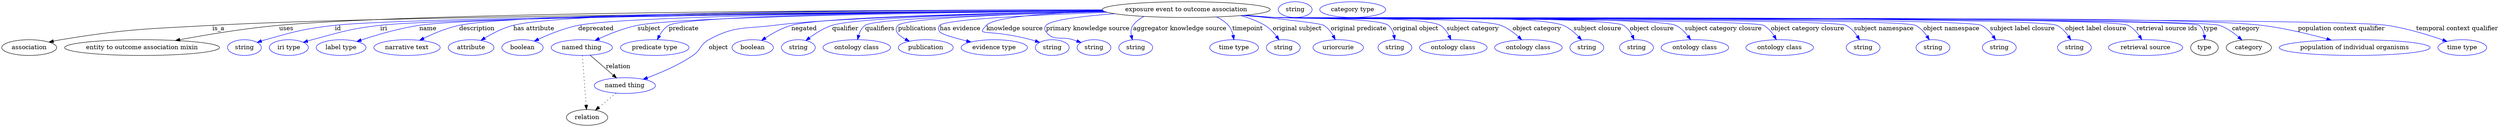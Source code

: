digraph {
	graph [bb="0,0,5679.4,283"];
	node [label="\N"];
	"exposure event to outcome association"	[height=0.5,
		label="exposure event to outcome association",
		pos="2692.4,265",
		width=5.3079];
	association	[height=0.5,
		pos="62.394,178",
		width=1.7332];
	"exposure event to outcome association" -> association	[label=is_a,
		lp="492.39,221.5",
		pos="e,107.14,190.56 2502.2,262.95 2040.5,260.07 869.42,250.81 478.39,229 325.04,220.45 285.93,221.04 134.39,196 128.71,195.06 122.81,\
193.93 116.94,192.7"];
	"entity to outcome association mixin"	[height=0.5,
		pos="319.39,178",
		width=4.8926];
	"exposure event to outcome association" -> "entity to outcome association mixin"	[label=uses,
		lp="646.89,221.5",
		pos="e,395.06,194.26 2501.1,264.24 2061.5,264.21 989.83,260.78 630.39,229 553.77,222.22 467.45,207.8 405.23,196.18"];
	id	[color=blue,
		height=0.5,
		label=string,
		pos="551.39,178",
		width=1.0652];
	"exposure event to outcome association" -> id	[color=blue,
		label=id,
		lp="764.39,221.5",
		pos="e,580.38,189.97 2502.6,262.59 2049.1,258.95 927.21,248.1 757.39,229 686.11,220.98 668.47,215.35 599.39,196 596.29,195.13 593.09,\
194.16 589.89,193.14",
		style=solid];
	iri	[color=blue,
		height=0.5,
		label="iri type",
		pos="652.39,178",
		width=1.2277];
	"exposure event to outcome association" -> iri	[color=blue,
		label=iri,
		lp="868.39,221.5",
		pos="e,685.32,190.13 2503.1,262.43 2067.7,258.52 1019.9,247.34 860.39,229 790.42,220.96 773.46,214.11 705.39,196 702.02,195.1 698.55,\
194.12 695.07,193.1",
		style=solid];
	name	[color=blue,
		height=0.5,
		label="label type",
		pos="771.39,178",
		width=1.5707];
	"exposure event to outcome association" -> name	[color=blue,
		label=name,
		lp="969.39,221.5",
		pos="e,807.29,191.99 2502.5,262.91 2082.4,260.09 1099.4,251.2 949.39,229 903.39,222.19 852.45,207.07 816.89,195.23",
		style=solid];
	description	[color=blue,
		height=0.5,
		label="narrative text",
		pos="921.39,178",
		width=2.0943];
	"exposure event to outcome association" -> description	[color=blue,
		label=description,
		lp="1079.9,221.5",
		pos="e,949.96,194.75 2501.5,264.01 2097,263.45 1178.8,258.85 1039.4,229 1011.4,223.01 981.76,210.41 959.18,199.37",
		style=solid];
	"has attribute"	[color=blue,
		height=0.5,
		label=attribute,
		pos="1066.4,178",
		width=1.4443];
	"exposure event to outcome association" -> "has attribute"	[color=blue,
		label="has attribute",
		lp="1209.4,221.5",
		pos="e,1088.9,194.49 2501.2,264.47 2119.4,264.71 1288.6,261.42 1162.4,229 1139.5,223.11 1115.8,210.9 1097.8,200.02",
		style=solid];
	deprecated	[color=blue,
		height=0.5,
		label=boolean,
		pos="1183.4,178",
		width=1.2999];
	"exposure event to outcome association" -> deprecated	[color=blue,
		label=deprecated,
		lp="1349.9,221.5",
		pos="e,1210.1,192.8 2502.3,262.89 2150.4,260.3 1422.9,252.18 1309.4,229 1277.8,222.55 1244,208.71 1219.4,197.23",
		style=solid];
	subject	[color=blue,
		height=0.5,
		label="named thing",
		pos="1317.4,178",
		width=1.9318];
	"exposure event to outcome association" -> subject	[color=blue,
		label=subject,
		lp="1470.4,221.5",
		pos="e,1347.5,194.32 2503.2,262.3 2179.7,258.85 1544.9,249.54 1444.4,229 1414,222.78 1381.4,209.82 1356.9,198.65",
		style=solid];
	predicate	[color=blue,
		height=0.5,
		label="predicate type",
		pos="1483.4,178",
		width=2.1665];
	"exposure event to outcome association" -> predicate	[color=blue,
		label=predicate,
		lp="1549.4,221.5",
		pos="e,1489.4,196.11 2502.3,262.96 2180.2,260.56 1557.5,252.84 1515.4,229 1506,223.66 1498.9,214.29 1493.8,205.1",
		style=solid];
	object	[color=blue,
		height=0.5,
		label="named thing",
		pos="1415.4,91",
		width=1.9318];
	"exposure event to outcome association" -> object	[color=blue,
		label=object,
		lp="1628.4,178",
		pos="e,1457,105.47 2505.9,261.06 2274.8,256.72 1894.4,247.07 1754.4,229 1687.6,220.37 1665.5,228.45 1606.4,196 1586.6,185.1 1589.1,172.77 \
1570.4,160 1538.3,138.07 1498,120.64 1466.5,108.92",
		style=solid];
	negated	[color=blue,
		height=0.5,
		label=boolean,
		pos="1706.4,178",
		width=1.2999];
	"exposure event to outcome association" -> negated	[color=blue,
		label=negated,
		lp="1822.4,221.5",
		pos="e,1726.6,194.38 2504.8,261.48 2261.3,257.46 1859.6,248.05 1793.4,229 1772.5,222.98 1751.3,210.94 1735,200.18",
		style=solid];
	qualifier	[color=blue,
		height=0.5,
		label=string,
		pos="1809.4,178",
		width=1.0652];
	"exposure event to outcome association" -> qualifier	[color=blue,
		label=qualifier,
		lp="1916.4,221.5",
		pos="e,1826.6,194.11 2505.6,261.06 2285.9,256.79 1943.6,247.3 1886.4,229 1867.7,223.01 1849.1,211.17 1834.9,200.53",
		style=solid];
	qualifiers	[color=blue,
		height=0.5,
		label="ontology class",
		pos="1942.4,178",
		width=2.1304];
	"exposure event to outcome association" -> qualifiers	[color=blue,
		label=qualifiers,
		lp="1994.9,221.5",
		pos="e,1944.2,196.28 2508.2,260.18 2298.9,255.1 1983.3,244.87 1961.4,229 1953.9,223.59 1949.4,214.87 1946.7,206.21",
		style=solid];
	publications	[color=blue,
		height=0.5,
		label=publication,
		pos="2099.4,178",
		width=1.7332];
	"exposure event to outcome association" -> publications	[color=blue,
		label=publications,
		lp="2080.4,221.5",
		pos="e,2062.2,192.57 2507.5,260.32 2319.2,255.63 2052.5,246.03 2036.4,229 2025.4,217.37 2036.9,206.12 2053,197.25",
		style=solid];
	"has evidence"	[color=blue,
		height=0.5,
		label="evidence type",
		pos="2255.4,178",
		width=2.0943];
	"exposure event to outcome association" -> "has evidence"	[color=blue,
		label="has evidence",
		lp="2177.9,221.5",
		pos="e,2202.2,190.86 2513.4,258.67 2354.2,253.04 2144.6,243.01 2131.4,229 2126.8,224.14 2127.4,219.32 2131.4,214 2135.5,208.58 2163.7,\
200.4 2192.2,193.32",
		style=solid];
	"knowledge source"	[color=blue,
		height=0.5,
		label=string,
		pos="2387.4,178",
		width=1.0652];
	"exposure event to outcome association" -> "knowledge source"	[color=blue,
		label="knowledge source",
		lp="2301.9,221.5",
		pos="e,2358.7,190.03 2504.9,261.38 2387.9,257.74 2256.1,249.15 2237.4,229 2212.1,201.74 2236.3,223.14 2339.4,196 2342.6,195.17 2345.8,\
194.22 2349.1,193.21",
		style=solid];
	"primary knowledge source"	[color=blue,
		height=0.5,
		label=string,
		pos="2482.4,178",
		width=1.0652];
	"exposure event to outcome association" -> "primary knowledge source"	[color=blue,
		label="primary knowledge source",
		lp="2468.4,221.5",
		pos="e,2453,189.68 2529.2,255.54 2456.5,250.06 2384.6,241.55 2373.4,229 2368.9,224.04 2369.4,219.34 2373.4,214 2390.3,191.36 2407.5,204.72 \
2434.4,196 2437.3,195.05 2440.4,194.04 2443.4,193.01",
		style=solid];
	"aggregator knowledge source"	[color=blue,
		height=0.5,
		label=string,
		pos="2577.4,178",
		width=1.0652];
	"exposure event to outcome association" -> "aggregator knowledge source"	[color=blue,
		label="aggregator knowledge source",
		lp="2677.9,221.5",
		pos="e,2569.8,195.86 2595.9,249.31 2586.4,244.27 2577.9,237.65 2571.4,229 2566.4,222.42 2566,213.91 2567.3,205.78",
		style=solid];
	timepoint	[color=blue,
		height=0.5,
		label="time type",
		pos="2801.4,178",
		width=1.5346];
	"exposure event to outcome association" -> timepoint	[color=blue,
		label=timepoint,
		lp="2832.4,221.5",
		pos="e,2800.9,196.18 2761.5,248.19 2771.6,243.39 2781,237.14 2788.4,229 2794.1,222.75 2797.3,214.32 2799.2,206.18",
		style=solid];
	"original subject"	[color=blue,
		height=0.5,
		label=string,
		pos="2913.4,178",
		width=1.0652];
	"exposure event to outcome association" -> "original subject"	[color=blue,
		label="original subject",
		lp="2945.4,221.5",
		pos="e,2903.8,195.53 2816.3,251.21 2835.6,246.05 2854.6,238.89 2871.4,229 2881.9,222.83 2890.9,213.06 2897.9,203.79",
		style=solid];
	"original predicate"	[color=blue,
		height=0.5,
		label=uriorcurie,
		pos="3038.4,178",
		width=1.5887];
	"exposure event to outcome association" -> "original predicate"	[color=blue,
		label="original predicate",
		lp="3084.9,221.5",
		pos="e,3031.6,196.3 2823.7,251.86 2905.7,243.85 2997.3,233.96 3005.4,229 3014.5,223.44 3021.6,214.32 3026.8,205.39",
		style=solid];
	"original object"	[color=blue,
		height=0.5,
		label=string,
		pos="3167.4,178",
		width=1.0652];
	"exposure event to outcome association" -> "original object"	[color=blue,
		label="original object",
		lp="3214.9,221.5",
		pos="e,3167,196.1 2827.4,252.24 2849.1,250.43 2871.4,248.62 2892.4,247 2921.3,244.77 3129.8,247.08 3152.4,229 3159.4,223.39 3163.2,214.62 \
3165.3,205.98",
		style=solid];
	"subject category"	[color=blue,
		height=0.5,
		label="ontology class",
		pos="3300.4,178",
		width=2.1304];
	"exposure event to outcome association" -> "subject category"	[color=blue,
		label="subject category",
		lp="3344.9,221.5",
		pos="e,3295,196.01 2825.2,252.01 2847.6,250.19 2870.7,248.44 2892.4,247 2934.3,244.22 3234.3,250.58 3270.4,229 3279.4,223.6 3286.1,214.35 \
3290.8,205.26",
		style=solid];
	"object category"	[color=blue,
		height=0.5,
		label="ontology class",
		pos="3471.4,178",
		width=2.1304];
	"exposure event to outcome association" -> "object category"	[color=blue,
		label="object category",
		lp="3490.9,221.5",
		pos="e,3456.1,195.84 2823.6,251.91 2846.5,250.06 2870.1,248.33 2892.4,247 2949.7,243.57 3354.6,248.83 3408.4,229 3423.4,223.49 3437.5,\
212.93 3448.6,202.94",
		style=solid];
	"subject closure"	[color=blue,
		height=0.5,
		label=string,
		pos="3604.4,178",
		width=1.0652];
	"exposure event to outcome association" -> "subject closure"	[color=blue,
		label="subject closure",
		lp="3628.9,221.5",
		pos="e,3592.2,195.35 2822.8,251.83 2845.9,249.98 2869.9,248.26 2892.4,247 2965.4,242.9 3482.7,256.61 3550.4,229 3563.8,223.52 3576,213.05 \
3585.3,203.11",
		style=solid];
	"object closure"	[color=blue,
		height=0.5,
		label=string,
		pos="3717.4,178",
		width=1.0652];
	"exposure event to outcome association" -> "object closure"	[color=blue,
		label="object closure",
		lp="3752.4,221.5",
		pos="e,3712,196.11 2822.2,251.78 2845.6,249.92 2869.7,248.22 2892.4,247 2936.5,244.63 3649.2,251.2 3687.4,229 3696.5,223.71 3703.1,214.48 \
3707.8,205.38",
		style=solid];
	"subject category closure"	[color=blue,
		height=0.5,
		label="ontology class",
		pos="3850.4,178",
		width=2.1304];
	"exposure event to outcome association" -> "subject category closure"	[color=blue,
		label="subject category closure",
		lp="3914.9,221.5",
		pos="e,3840.5,196.3 2821.9,251.75 2845.4,249.89 2869.6,248.19 2892.4,247 2943.1,244.35 3760.3,250.38 3806.4,229 3817.8,223.73 3827.4,\
213.97 3834.7,204.47",
		style=solid];
	"object category closure"	[color=blue,
		height=0.5,
		label="ontology class",
		pos="4043.4,178",
		width=2.1304];
	"exposure event to outcome association" -> "object category closure"	[color=blue,
		label="object category closure",
		lp="4106.9,221.5",
		pos="e,4035.8,196.24 2821.7,251.7 2845.2,249.84 2869.5,248.16 2892.4,247 2923.3,245.44 3978.9,243.15 4006.4,229 4016.6,223.76 4024.7,\
214.28 4030.7,204.97",
		style=solid];
	"subject namespace"	[color=blue,
		height=0.5,
		label=string,
		pos="4233.4,178",
		width=1.0652];
	"exposure event to outcome association" -> "subject namespace"	[color=blue,
		label="subject namespace",
		lp="4280.4,221.5",
		pos="e,4225.4,195.78 2821.4,251.68 2845,249.81 2869.4,248.13 2892.4,247 2928.5,245.22 4162,245.09 4194.4,229 4205.1,223.67 4213.8,213.85 \
4220.2,204.32",
		style=solid];
	"object namespace"	[color=blue,
		height=0.5,
		label=string,
		pos="4392.4,178",
		width=1.0652];
	"exposure event to outcome association" -> "object namespace"	[color=blue,
		label="object namespace",
		lp="4434.4,221.5",
		pos="e,4384.1,195.79 2821.1,251.67 2844.8,249.8 2869.3,248.12 2892.4,247 2932.9,245.03 4315.9,246.79 4352.4,229 4363.3,223.7 4372.1,213.88 \
4378.7,204.34",
		style=solid];
	"subject label closure"	[color=blue,
		height=0.5,
		label=string,
		pos="4543.4,178",
		width=1.0652];
	"exposure event to outcome association" -> "subject label closure"	[color=blue,
		label="subject label closure",
		lp="4596.4,221.5",
		pos="e,4534.8,195.81 2820.9,251.67 2844.6,249.79 2869.2,248.11 2892.4,247 2937.1,244.85 4462.1,248.36 4502.4,229 4513.4,223.72 4522.4,\
213.9 4529.2,204.36",
		style=solid];
	"object label closure"	[color=blue,
		height=0.5,
		label=string,
		pos="4714.4,178",
		width=1.0652];
	"exposure event to outcome association" -> "object label closure"	[color=blue,
		label="object label closure",
		lp="4762.9,221.5",
		pos="e,4706.1,195.8 2820.9,251.65 2844.6,249.77 2869.2,248.1 2892.4,247 2941.8,244.65 4629.9,250.67 4674.4,229 4685.3,223.71 4694.1,213.89 \
4700.7,204.35",
		style=solid];
	"retrieval source ids"	[color=blue,
		height=0.5,
		label="retrieval source",
		pos="4876.4,178",
		width=2.347];
	"exposure event to outcome association" -> "retrieval source ids"	[color=blue,
		label="retrieval source ids",
		lp="4924.9,221.5",
		pos="e,4867.8,196.3 2820.9,251.64 2844.6,249.76 2869.2,248.09 2892.4,247 2946.3,244.46 4787.8,252.62 4836.4,229 4847.1,223.79 4855.9,\
214.18 4862.4,204.76",
		style=solid];
	type	[height=0.5,
		pos="5010.4,178",
		width=0.86659];
	"exposure event to outcome association" -> type	[color=blue,
		label=type,
		lp="5024.4,221.5",
		pos="e,5011.2,196.19 2820.6,251.64 2844.4,249.76 2869.2,248.09 2892.4,247 2921.6,245.64 4975.5,247.21 4998.4,229 5005.2,223.55 5008.6,\
214.93 5010.2,206.38",
		style=solid];
	category	[height=0.5,
		pos="5111.4,178",
		width=1.4263];
	"exposure event to outcome association" -> category	[color=blue,
		label=category,
		lp="5104.9,221.5",
		pos="e,5095.8,195.26 2820.6,251.64 2844.4,249.76 2869.2,248.08 2892.4,247 2952.1,244.22 4987.7,248.07 5044.4,229 5060.6,223.54 5076.1,\
212.52 5088.1,202.21",
		style=solid];
	"population context qualifier"	[color=blue,
		height=0.5,
		label="population of individual organisms",
		pos="5352.4,178",
		width=4.7662];
	"exposure event to outcome association" -> "population context qualifier"	[color=blue,
		label="population context qualifier",
		lp="5322.4,221.5",
		pos="e,5299,195.11 2820.6,251.63 2844.4,249.75 2869.2,248.08 2892.4,247 3141.9,235.41 4892.4,258.86 5140.4,229 5191.1,222.89 5247.4,209.29 \
5289.2,197.82",
		style=solid];
	"temporal context qualifier"	[color=blue,
		height=0.5,
		label="time type",
		pos="5597.4,178",
		width=1.5346];
	"exposure event to outcome association" -> "temporal context qualifier"	[color=blue,
		label="temporal context qualifier",
		lp="5585.9,221.5",
		pos="e,5562.8,192.13 2820.6,251.62 2844.4,249.74 2869.2,248.07 2892.4,247 3033,240.54 5286.1,249.33 5425.4,229 5469.8,222.52 5518.8,207.46 \
5553.1,195.56",
		style=solid];
	subject -> object	[label=relation,
		lp="1400.4,134.5",
		pos="e,1396.6,108.34 1336.3,160.61 1351.2,147.68 1372.2,129.47 1388.8,115.07"];
	relation	[height=0.5,
		pos="1329.4,18",
		width=1.2999];
	subject -> relation	[pos="e,1328.1,36.188 1318.7,159.79 1320.8,132.48 1324.8,78.994 1327.3,46.38",
		style=dotted];
	object -> relation	[pos="e,1348.3,34.647 1395.4,73.533 1383.8,63.922 1369,51.669 1356.3,41.213",
		style=dotted];
	association_type	[color=blue,
		height=0.5,
		label=string,
		pos="2939.4,265",
		width=1.0652];
	association_category	[color=blue,
		height=0.5,
		label="category type",
		pos="3070.4,265",
		width=2.0762];
}
